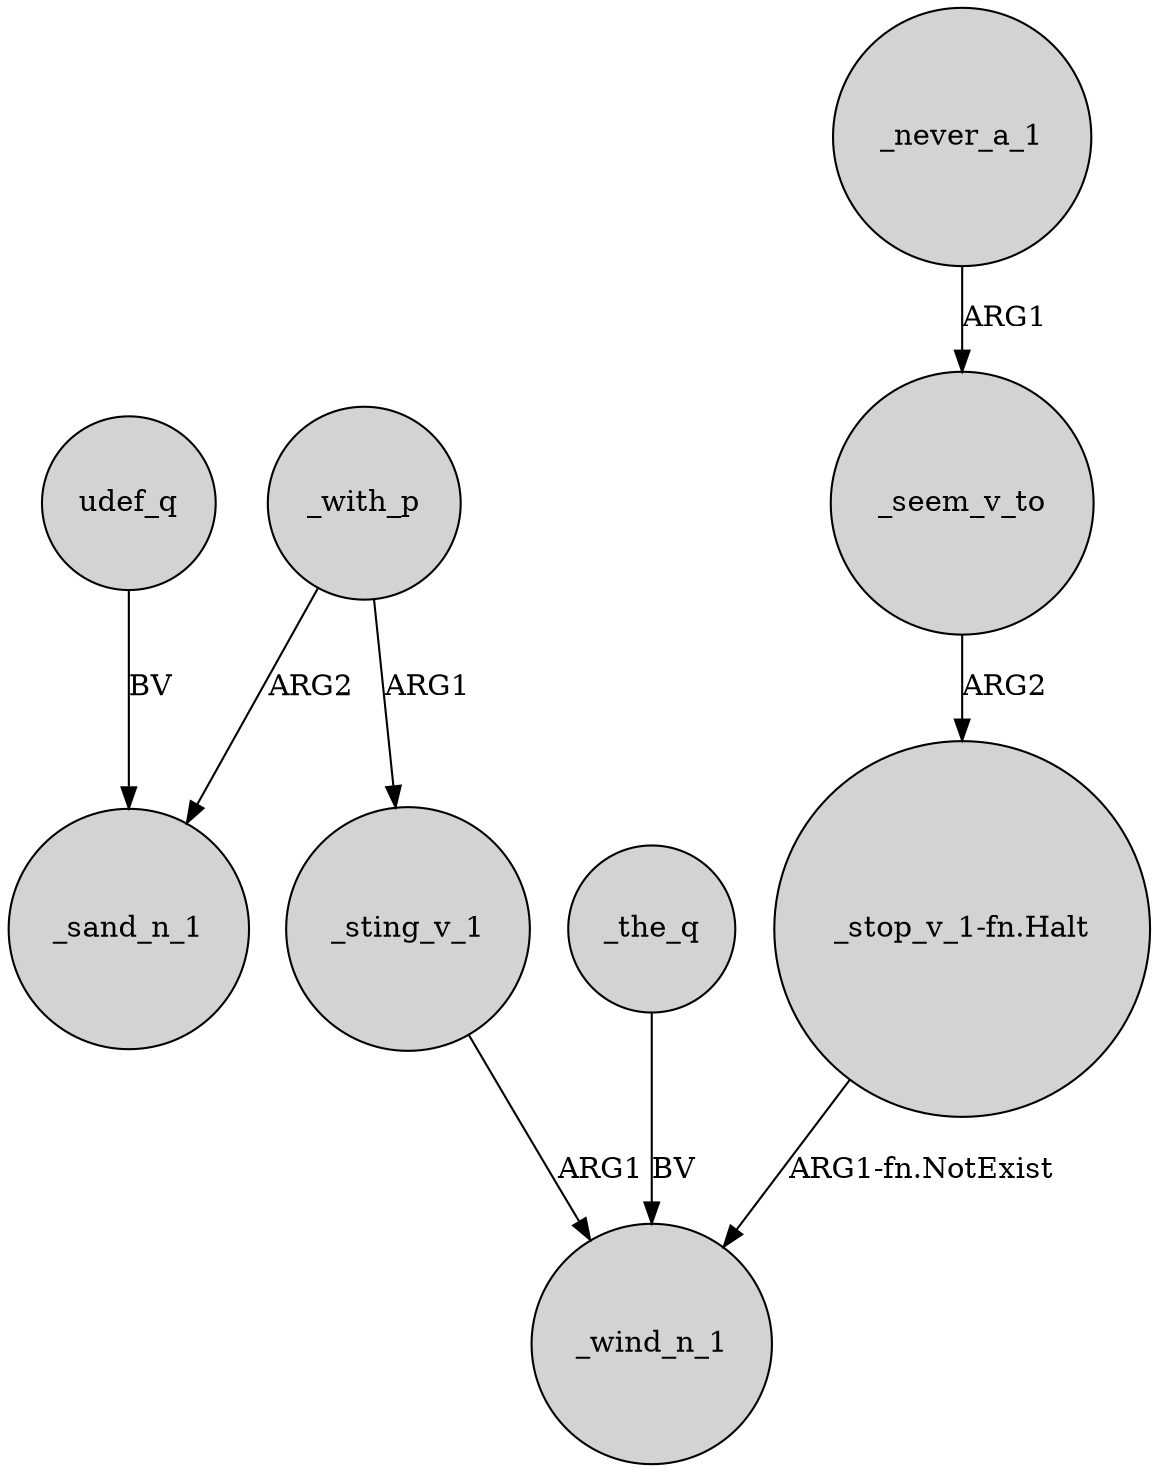 digraph {
	node [shape=circle style=filled]
	_with_p -> _sand_n_1 [label=ARG2]
	_sting_v_1 -> _wind_n_1 [label=ARG1]
	_the_q -> _wind_n_1 [label=BV]
	"_stop_v_1-fn.Halt" -> _wind_n_1 [label="ARG1-fn.NotExist"]
	_seem_v_to -> "_stop_v_1-fn.Halt" [label=ARG2]
	_with_p -> _sting_v_1 [label=ARG1]
	udef_q -> _sand_n_1 [label=BV]
	_never_a_1 -> _seem_v_to [label=ARG1]
}
